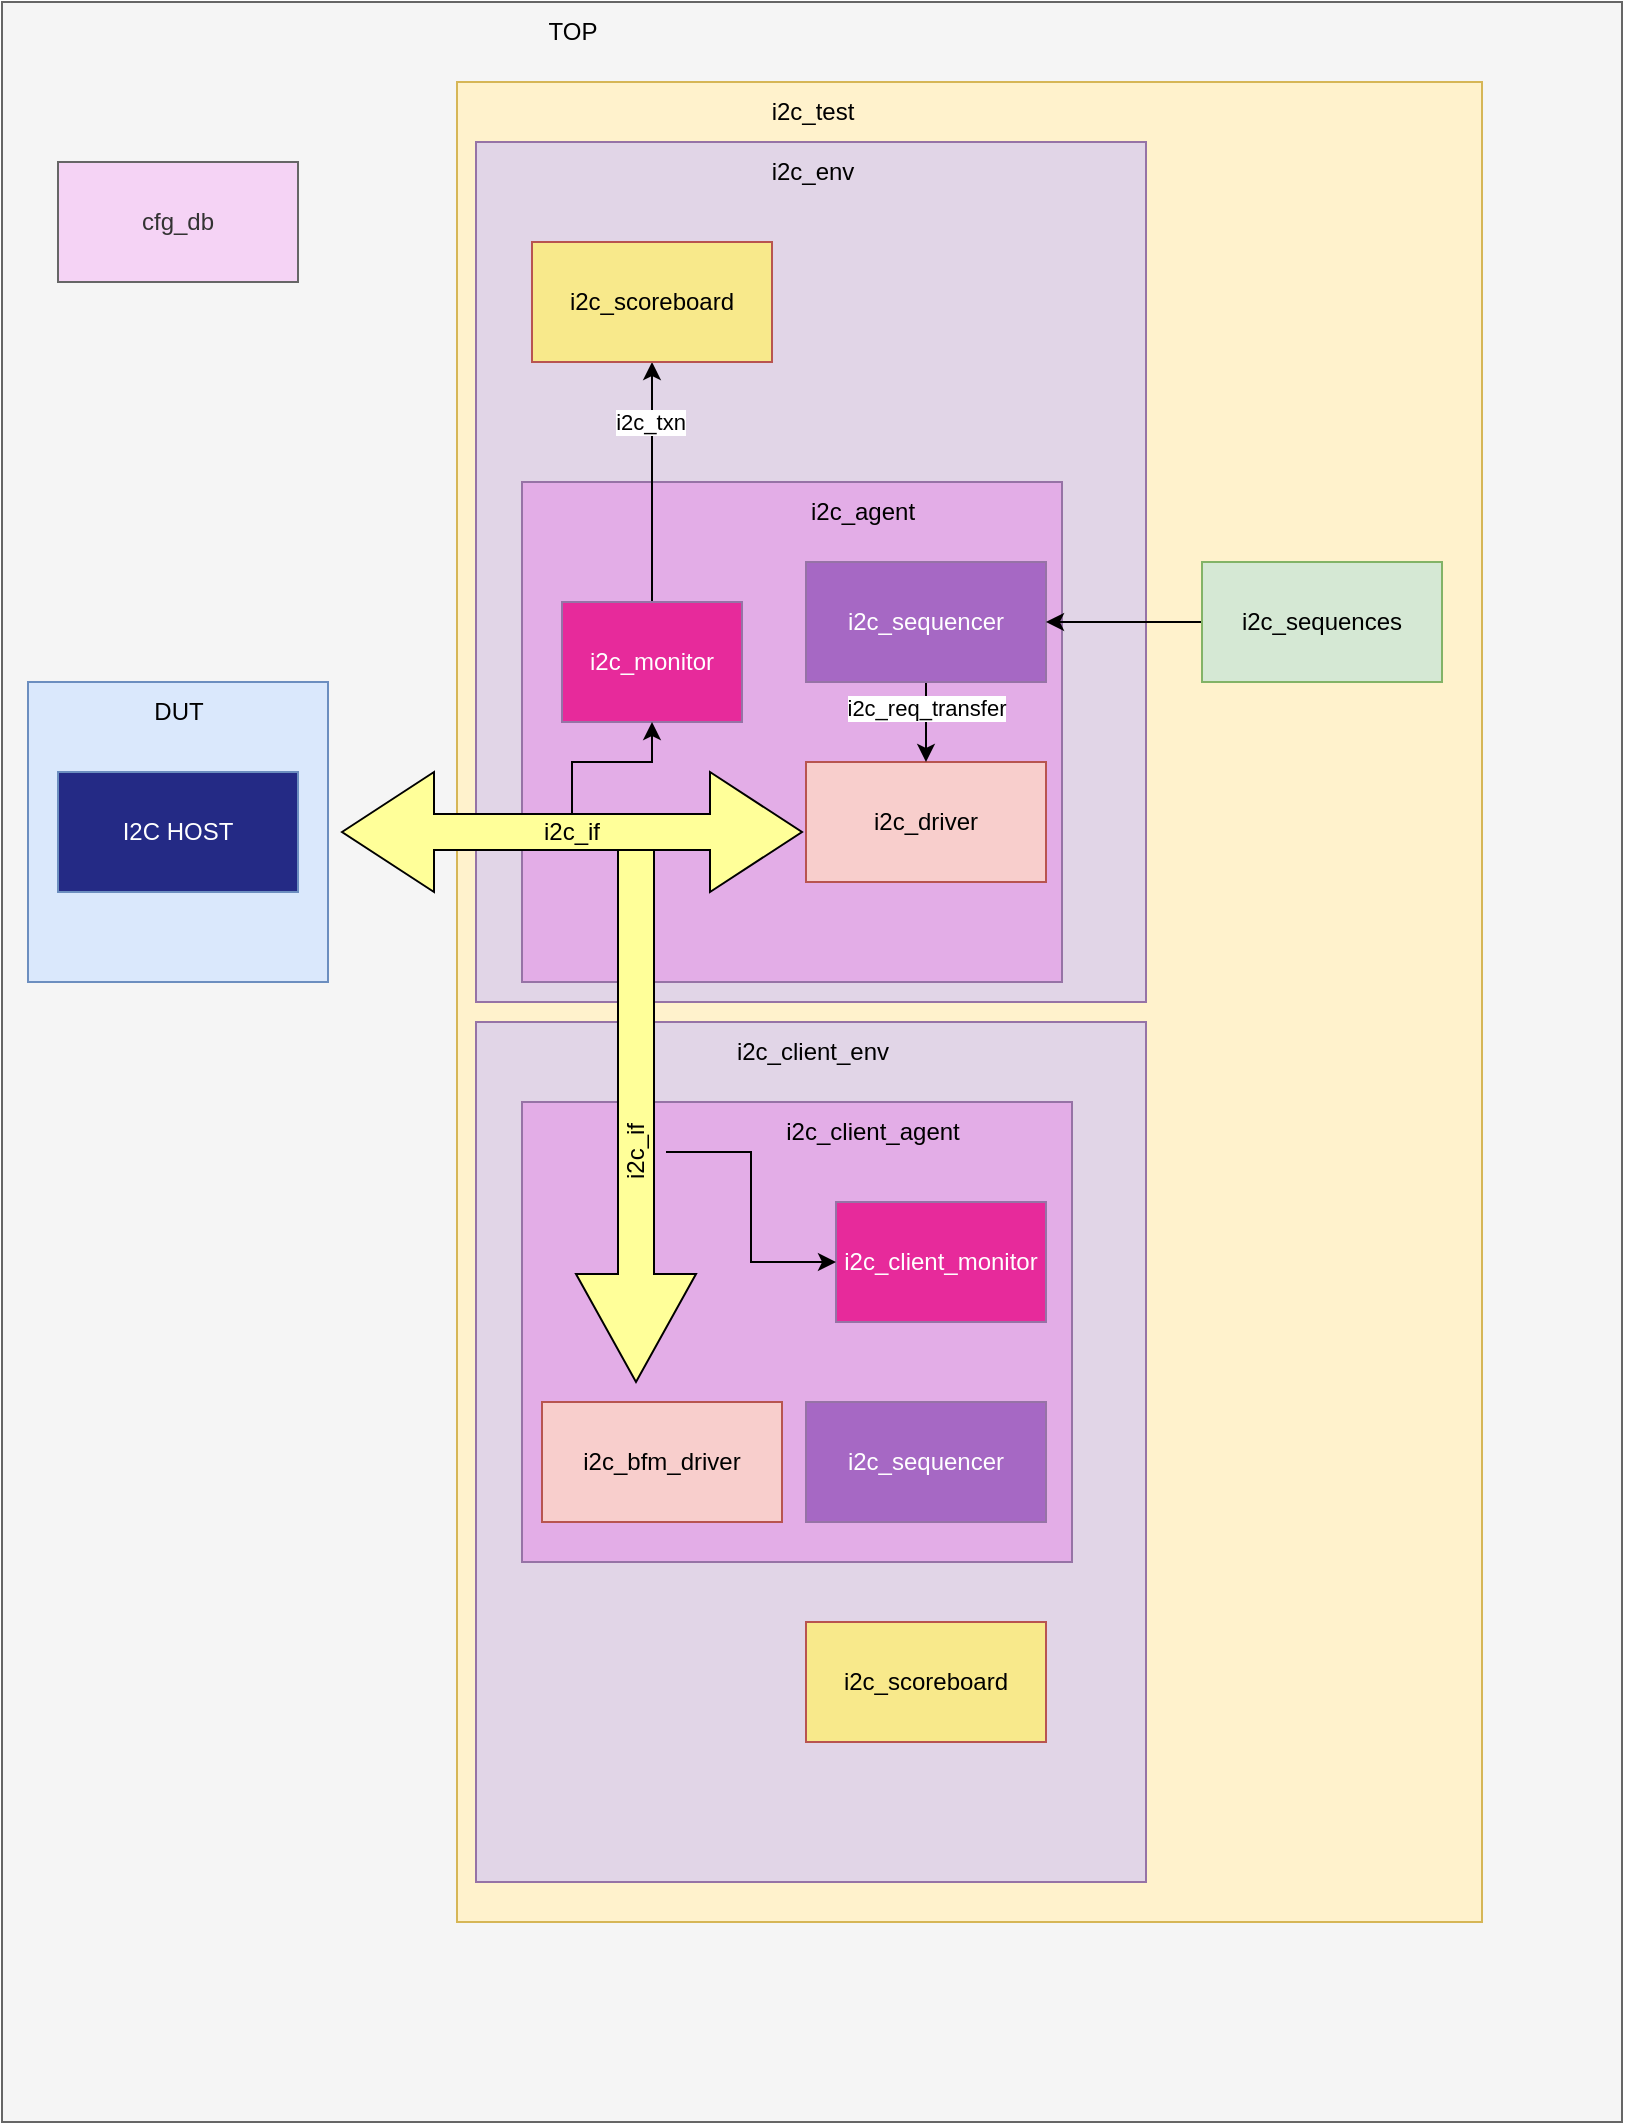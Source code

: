 <mxfile version="24.3.1" type="github">
  <diagram name="Page-1" id="EGDw-3VH0Bc5u0TvIolR">
    <mxGraphModel dx="3577" dy="1491" grid="1" gridSize="10" guides="1" tooltips="1" connect="1" arrows="1" fold="1" page="1" pageScale="1" pageWidth="850" pageHeight="1100" math="0" shadow="0">
      <root>
        <mxCell id="0" />
        <mxCell id="1" parent="0" />
        <mxCell id="bSI7Ztx-QwMp5hmerMQc-1" value="" style="rounded=0;whiteSpace=wrap;html=1;fillColor=#f5f5f5;fontColor=#333333;strokeColor=#666666;" parent="1" vertex="1">
          <mxGeometry x="90" y="20" width="810" height="1060" as="geometry" />
        </mxCell>
        <mxCell id="bSI7Ztx-QwMp5hmerMQc-17" value="" style="rounded=0;whiteSpace=wrap;html=1;fillColor=#fff2cc;strokeColor=#d6b656;" parent="1" vertex="1">
          <mxGeometry x="317.5" y="60" width="512.5" height="920" as="geometry" />
        </mxCell>
        <mxCell id="bSI7Ztx-QwMp5hmerMQc-2" value="TOP" style="text;html=1;align=center;verticalAlign=middle;resizable=0;points=[];autosize=1;strokeColor=none;fillColor=none;" parent="1" vertex="1">
          <mxGeometry x="350" y="20" width="50" height="30" as="geometry" />
        </mxCell>
        <mxCell id="bSI7Ztx-QwMp5hmerMQc-3" value="" style="rounded=0;whiteSpace=wrap;html=1;fillColor=#dae8fc;strokeColor=#6c8ebf;" parent="1" vertex="1">
          <mxGeometry x="103" y="360" width="150" height="150" as="geometry" />
        </mxCell>
        <mxCell id="bSI7Ztx-QwMp5hmerMQc-4" value="DUT" style="text;html=1;align=center;verticalAlign=middle;resizable=0;points=[];autosize=1;strokeColor=none;fillColor=none;" parent="1" vertex="1">
          <mxGeometry x="153" y="360" width="50" height="30" as="geometry" />
        </mxCell>
        <mxCell id="bSI7Ztx-QwMp5hmerMQc-5" value="&lt;font color=&quot;#ffffff&quot;&gt;I2C HOST&lt;/font&gt;" style="rounded=0;whiteSpace=wrap;html=1;fillColor=#242A85;strokeColor=#6c8ebf;" parent="1" vertex="1">
          <mxGeometry x="118" y="405" width="120" height="60" as="geometry" />
        </mxCell>
        <mxCell id="bSI7Ztx-QwMp5hmerMQc-7" value="" style="rounded=0;whiteSpace=wrap;html=1;fillColor=#e1d5e7;strokeColor=#9673a6;" parent="1" vertex="1">
          <mxGeometry x="327" y="90" width="335" height="430" as="geometry" />
        </mxCell>
        <mxCell id="bSI7Ztx-QwMp5hmerMQc-8" value="" style="whiteSpace=wrap;html=1;fillColor=#E3ADE7;strokeColor=#9673a6;" parent="1" vertex="1">
          <mxGeometry x="350" y="260" width="270" height="250" as="geometry" />
        </mxCell>
        <mxCell id="bSI7Ztx-QwMp5hmerMQc-9" value="i2c_driver" style="whiteSpace=wrap;html=1;fillColor=#f8cecc;strokeColor=#b85450;" parent="1" vertex="1">
          <mxGeometry x="492" y="400" width="120" height="60" as="geometry" />
        </mxCell>
        <mxCell id="bSI7Ztx-QwMp5hmerMQc-33" style="edgeStyle=orthogonalEdgeStyle;rounded=0;orthogonalLoop=1;jettySize=auto;html=1;exitX=0.5;exitY=1;exitDx=0;exitDy=0;entryX=0.5;entryY=0;entryDx=0;entryDy=0;" parent="1" source="bSI7Ztx-QwMp5hmerMQc-11" target="bSI7Ztx-QwMp5hmerMQc-9" edge="1">
          <mxGeometry relative="1" as="geometry" />
        </mxCell>
        <mxCell id="bSI7Ztx-QwMp5hmerMQc-38" value="i2c_req_transfer" style="edgeLabel;html=1;align=center;verticalAlign=middle;resizable=0;points=[];" parent="bSI7Ztx-QwMp5hmerMQc-33" vertex="1" connectable="0">
          <mxGeometry x="-0.381" relative="1" as="geometry">
            <mxPoint as="offset" />
          </mxGeometry>
        </mxCell>
        <mxCell id="bSI7Ztx-QwMp5hmerMQc-11" value="&lt;font color=&quot;#ffffff&quot;&gt;i2c_sequencer&lt;/font&gt;" style="whiteSpace=wrap;html=1;fillColor=#A668C4;strokeColor=#9673a6;" parent="1" vertex="1">
          <mxGeometry x="492" y="300" width="120" height="60" as="geometry" />
        </mxCell>
        <mxCell id="bSI7Ztx-QwMp5hmerMQc-12" value="i2c_agent" style="text;html=1;align=center;verticalAlign=middle;resizable=0;points=[];autosize=1;strokeColor=none;fillColor=none;" parent="1" vertex="1">
          <mxGeometry x="480" y="260" width="80" height="30" as="geometry" />
        </mxCell>
        <mxCell id="bSI7Ztx-QwMp5hmerMQc-34" style="edgeStyle=orthogonalEdgeStyle;rounded=0;orthogonalLoop=1;jettySize=auto;html=1;exitX=0.5;exitY=0;exitDx=0;exitDy=0;entryX=0.5;entryY=1;entryDx=0;entryDy=0;" parent="1" source="bSI7Ztx-QwMp5hmerMQc-13" target="bSI7Ztx-QwMp5hmerMQc-14" edge="1">
          <mxGeometry relative="1" as="geometry" />
        </mxCell>
        <mxCell id="bSI7Ztx-QwMp5hmerMQc-37" value="i2c_txn" style="edgeLabel;html=1;align=center;verticalAlign=middle;resizable=0;points=[];" parent="bSI7Ztx-QwMp5hmerMQc-34" vertex="1" connectable="0">
          <mxGeometry x="0.503" y="1" relative="1" as="geometry">
            <mxPoint as="offset" />
          </mxGeometry>
        </mxCell>
        <mxCell id="bSI7Ztx-QwMp5hmerMQc-13" value="&lt;font color=&quot;#ffffff&quot;&gt;i2c_monitor&lt;/font&gt;" style="whiteSpace=wrap;html=1;fillColor=#E72A9B;strokeColor=#9673a6;" parent="1" vertex="1">
          <mxGeometry x="370" y="320" width="90" height="60" as="geometry" />
        </mxCell>
        <mxCell id="bSI7Ztx-QwMp5hmerMQc-14" value="i2c_scoreboard" style="whiteSpace=wrap;html=1;fillColor=#F8E98B;strokeColor=#b85450;" parent="1" vertex="1">
          <mxGeometry x="355" y="140" width="120" height="60" as="geometry" />
        </mxCell>
        <mxCell id="bSI7Ztx-QwMp5hmerMQc-15" value="i2c_env" style="text;html=1;align=center;verticalAlign=middle;resizable=0;points=[];autosize=1;strokeColor=none;fillColor=none;" parent="1" vertex="1">
          <mxGeometry x="464.5" y="90" width="60" height="30" as="geometry" />
        </mxCell>
        <mxCell id="bSI7Ztx-QwMp5hmerMQc-16" value="i2c_test" style="text;html=1;align=center;verticalAlign=middle;resizable=0;points=[];autosize=1;strokeColor=none;fillColor=none;" parent="1" vertex="1">
          <mxGeometry x="464.5" y="60" width="60" height="30" as="geometry" />
        </mxCell>
        <mxCell id="bSI7Ztx-QwMp5hmerMQc-18" value="" style="rounded=0;whiteSpace=wrap;html=1;fillColor=#e1d5e7;strokeColor=#9673a6;" parent="1" vertex="1">
          <mxGeometry x="327" y="530" width="335" height="430" as="geometry" />
        </mxCell>
        <mxCell id="bSI7Ztx-QwMp5hmerMQc-19" value="" style="whiteSpace=wrap;html=1;fillColor=#E3ADE7;strokeColor=#9673a6;" parent="1" vertex="1">
          <mxGeometry x="350" y="570" width="275" height="230" as="geometry" />
        </mxCell>
        <mxCell id="bSI7Ztx-QwMp5hmerMQc-20" value="i2c_bfm_driver" style="whiteSpace=wrap;html=1;fillColor=#f8cecc;strokeColor=#b85450;" parent="1" vertex="1">
          <mxGeometry x="360" y="720" width="120" height="60" as="geometry" />
        </mxCell>
        <mxCell id="bSI7Ztx-QwMp5hmerMQc-21" value="&lt;font color=&quot;#ffffff&quot;&gt;i2c_sequencer&lt;/font&gt;" style="whiteSpace=wrap;html=1;fillColor=#A668C4;strokeColor=#9673a6;" parent="1" vertex="1">
          <mxGeometry x="492" y="720" width="120" height="60" as="geometry" />
        </mxCell>
        <mxCell id="bSI7Ztx-QwMp5hmerMQc-22" value="i2c_client_agent" style="text;html=1;align=center;verticalAlign=middle;resizable=0;points=[];autosize=1;strokeColor=none;fillColor=none;" parent="1" vertex="1">
          <mxGeometry x="470" y="570" width="110" height="30" as="geometry" />
        </mxCell>
        <mxCell id="bSI7Ztx-QwMp5hmerMQc-23" value="&lt;font color=&quot;#ffffff&quot;&gt;i2c_client_monitor&lt;/font&gt;" style="whiteSpace=wrap;html=1;fillColor=#E72A9B;strokeColor=#9673a6;" parent="1" vertex="1">
          <mxGeometry x="507" y="620" width="105" height="60" as="geometry" />
        </mxCell>
        <mxCell id="bSI7Ztx-QwMp5hmerMQc-24" value="i2c_scoreboard" style="whiteSpace=wrap;html=1;fillColor=#F8E98B;strokeColor=#b85450;" parent="1" vertex="1">
          <mxGeometry x="492" y="830" width="120" height="60" as="geometry" />
        </mxCell>
        <mxCell id="bSI7Ztx-QwMp5hmerMQc-25" value="i2c_client_env" style="text;html=1;align=center;verticalAlign=middle;resizable=0;points=[];autosize=1;strokeColor=none;fillColor=none;" parent="1" vertex="1">
          <mxGeometry x="444.5" y="530" width="100" height="30" as="geometry" />
        </mxCell>
        <mxCell id="bSI7Ztx-QwMp5hmerMQc-26" value="" style="shape=singleArrow;direction=south;whiteSpace=wrap;html=1;fillColor=#FFFF99;" parent="1" vertex="1">
          <mxGeometry x="377" y="440" width="60" height="270" as="geometry" />
        </mxCell>
        <mxCell id="bSI7Ztx-QwMp5hmerMQc-29" style="edgeStyle=orthogonalEdgeStyle;rounded=0;orthogonalLoop=1;jettySize=auto;html=1;exitX=0;exitY=0;exitDx=115;exitDy=21;exitPerimeter=0;entryX=0.5;entryY=1;entryDx=0;entryDy=0;" parent="1" source="bSI7Ztx-QwMp5hmerMQc-6" target="bSI7Ztx-QwMp5hmerMQc-13" edge="1">
          <mxGeometry relative="1" as="geometry">
            <Array as="points">
              <mxPoint x="375" y="400" />
              <mxPoint x="415" y="400" />
            </Array>
          </mxGeometry>
        </mxCell>
        <mxCell id="bSI7Ztx-QwMp5hmerMQc-6" value="i2c_if" style="shape=doubleArrow;whiteSpace=wrap;html=1;fillColor=#FFFF99;" parent="1" vertex="1">
          <mxGeometry x="260" y="405" width="230" height="60" as="geometry" />
        </mxCell>
        <mxCell id="bSI7Ztx-QwMp5hmerMQc-28" style="edgeStyle=orthogonalEdgeStyle;rounded=0;orthogonalLoop=1;jettySize=auto;html=1;" parent="1" source="bSI7Ztx-QwMp5hmerMQc-27" target="bSI7Ztx-QwMp5hmerMQc-23" edge="1">
          <mxGeometry relative="1" as="geometry" />
        </mxCell>
        <mxCell id="bSI7Ztx-QwMp5hmerMQc-27" value="i2c_if" style="text;html=1;align=center;verticalAlign=middle;resizable=0;points=[];autosize=1;strokeColor=none;fillColor=none;rotation=-90;" parent="1" vertex="1">
          <mxGeometry x="382" y="580" width="50" height="30" as="geometry" />
        </mxCell>
        <mxCell id="bSI7Ztx-QwMp5hmerMQc-32" style="edgeStyle=orthogonalEdgeStyle;rounded=0;orthogonalLoop=1;jettySize=auto;html=1;entryX=1;entryY=0.5;entryDx=0;entryDy=0;" parent="1" source="bSI7Ztx-QwMp5hmerMQc-30" target="bSI7Ztx-QwMp5hmerMQc-11" edge="1">
          <mxGeometry relative="1" as="geometry" />
        </mxCell>
        <mxCell id="bSI7Ztx-QwMp5hmerMQc-30" value="i2c_sequences" style="whiteSpace=wrap;html=1;fillColor=#d5e8d4;strokeColor=#82b366;" parent="1" vertex="1">
          <mxGeometry x="690" y="300" width="120" height="60" as="geometry" />
        </mxCell>
        <mxCell id="bSI7Ztx-QwMp5hmerMQc-31" value="cfg_db" style="whiteSpace=wrap;html=1;fillColor=#F5D3F5;fontColor=#333333;strokeColor=#666666;" parent="1" vertex="1">
          <mxGeometry x="118" y="100" width="120" height="60" as="geometry" />
        </mxCell>
      </root>
    </mxGraphModel>
  </diagram>
</mxfile>
